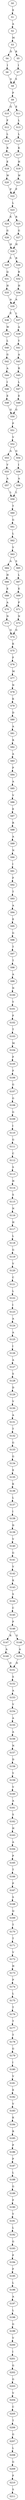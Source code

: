 strict digraph  {
	S0 -> S1 [ label = E ];
	S1 -> S2 [ label = A ];
	S2 -> S3 [ label = M ];
	S3 -> S4 [ label = D ];
	S3 -> S5 [ label = R ];
	S4 -> S6 [ label = I ];
	S5 -> S7 [ label = I ];
	S6 -> S8 [ label = S ];
	S7 -> S8 [ label = S ];
	S8 -> S9 [ label = P ];
	S9 -> S10 [ label = Q ];
	S9 -> S11 [ label = E ];
	S10 -> S12 [ label = F ];
	S11 -> S13 [ label = L ];
	S12 -> S14 [ label = L ];
	S13 -> S15 [ label = L ];
	S14 -> S16 [ label = R ];
	S15 -> S17 [ label = K ];
	S16 -> S18 [ label = E ];
	S17 -> S19 [ label = H ];
	S18 -> S20 [ label = W ];
	S19 -> S21 [ label = W ];
	S20 -> S22 [ label = P ];
	S21 -> S22 [ label = P ];
	S22 -> S23 [ label = L ];
	S23 -> S24 [ label = K ];
	S23 -> S25 [ label = R ];
	S24 -> S26 [ label = G ];
	S25 -> S27 [ label = G ];
	S26 -> S28 [ label = H ];
	S27 -> S28 [ label = H ];
	S28 -> S29 [ label = S ];
	S28 -> S30 [ label = R ];
	S29 -> S31 [ label = Q ];
	S30 -> S32 [ label = R ];
	S31 -> S33 [ label = H ];
	S32 -> S34 [ label = H ];
	S33 -> S35 [ label = A ];
	S34 -> S35 [ label = A ];
	S35 -> S36 [ label = E ];
	S35 -> S37 [ label = L ];
	S36 -> S38 [ label = W ];
	S37 -> S39 [ label = A ];
	S38 -> S40 [ label = L ];
	S39 -> S41 [ label = Y ];
	S40 -> S42 [ label = G ];
	S41 -> S43 [ label = A ];
	S42 -> S44 [ label = A ];
	S43 -> S45 [ label = R ];
	S44 -> S46 [ label = I ];
	S45 -> S47 [ label = L ];
	S46 -> S48 [ label = E ];
	S47 -> S49 [ label = E ];
	S48 -> S50 [ label = G ];
	S49 -> S50 [ label = G ];
	S50 -> S51 [ label = P ];
	S51 -> S52 [ label = V ];
	S52 -> S53 [ label = A ];
	S52 -> S54 [ label = G ];
	S53 -> S55 [ label = V ];
	S54 -> S56 [ label = I ];
	S55 -> S57 [ label = A ];
	S56 -> S58 [ label = A ];
	S57 -> S59 [ label = L ];
	S58 -> S59 [ label = L ];
	S59 -> S60 [ label = T ];
	S60 -> S61 [ label = G ];
	S61 -> S62 [ label = L ];
	S62 -> S63 [ label = V ];
	S63 -> S64 [ label = A ];
	S63 -> S65 [ label = S ];
	S64 -> S66 [ label = H ];
	S65 -> S67 [ label = L ];
	S66 -> S68 [ label = E ];
	S67 -> S69 [ label = E ];
	S68 -> S70 [ label = A ];
	S69 -> S71 [ label = P ];
	S70 -> S72 [ label = N ];
	S71 -> S73 [ label = N ];
	S72 -> S74 [ label = G ];
	S73 -> S74 [ label = G ];
	S74 -> S75 [ label = K ];
	S75 -> S76 [ label = F ];
	S76 -> S77 [ label = M ];
	S77 -> S78 [ label = N ];
	S78 -> S79 [ label = K ];
	S79 -> S80 [ label = D ];
	S80 -> S81 [ label = A ];
	S81 -> S82 [ label = R ];
	S82 -> S83 [ label = A ];
	S83 -> S84 [ label = P ];
	S84 -> S85 [ label = A ];
	S85 -> S86 [ label = V ];
	S86 -> S87 [ label = E ];
	S87 -> S88 [ label = R ];
	S88 -> S89 [ label = A ];
	S89 -> S90 [ label = N ];
	S90 -> S91 [ label = I ];
	S91 -> S92 [ label = F ];
	S92 -> S93 [ label = T ];
	S93 -> S94 [ label = A ];
	S94 -> S95 [ label = E ];
	S95 -> S96 [ label = G ];
	S96 -> S97 [ label = T ];
	S97 -> S98 [ label = T ];
	S98 -> S99 [ label = A ];
	S99 -> S100 [ label = N ];
	S100 -> S101 [ label = Y ];
	S101 -> S102 [ label = F ];
	S102 -> S103 [ label = T ];
	S103 -> S104 [ label = M ];
	S104 -> S105 [ label = F ];
	S105 -> S106 [ label = F ];
	S106 -> S107 [ label = G ];
	S107 -> S108 [ label = G ];
	S108 -> S109 [ label = G ];
	S109 -> S110 [ label = I ];
	S110 -> S111 [ label = G ];
	S111 -> S112 [ label = C ];
	S112 -> S113 [ label = S ];
	S113 -> S114 [ label = H ];
	S114 -> S115 [ label = S ];
	S115 -> S116 [ label = N ];
	S116 -> S117 [ label = H ];
	S117 -> S118 [ label = L ];
	S118 -> S119 [ label = G ];
	S119 -> S120 [ label = V ];
	S120 -> S121 [ label = C ];
	S121 -> S122 [ label = L ];
	S122 -> S123 [ label = I ];
	S123 -> S124 [ label = A ];
	S124 -> S125 [ label = A ];
	S125 -> S126 [ label = I ];
	S126 -> S127 [ label = A ];
	S127 -> S128 [ label = S ];
	S128 -> S129 [ label = D ];
	S129 -> S130 [ label = V ];
	S130 -> S131 [ label = A ];
	S131 -> S132 [ label = T ];
	S132 -> S133 [ label = G ];
	S133 -> S134 [ label = G ];
	S134 -> S135 [ label = E ];
	S135 -> S136 [ label = K ];
	S136 -> S137 [ label = L ];
	S137 -> S138 [ label = I ];
	S138 -> S139 [ label = D ];
	S139 -> S140 [ label = V ];
	S140 -> S141 [ label = G ];
	S141 -> S142 [ label = V ];
	S142 -> S143 [ label = K ];
	S143 -> S144 [ label = S ];
	S144 -> S145 [ label = C ];
	S145 -> S146 [ label = P ];
	S146 -> S147 [ label = R ];
	S146 -> S148 [ label = G ];
	S147 -> S149 [ label = A ];
	S148 -> S150 [ label = A ];
	S149 -> S151 [ label = D ];
	S150 -> S151 [ label = D ];
	S151 -> S152 [ label = S ];
	S152 -> S153 [ label = A ];
	S153 -> S154 [ label = V ];
	S154 -> S155 [ label = A ];
	S155 -> S156 [ label = A ];
	S156 -> S157 [ label = N ];
	S157 -> S158 [ label = D ];
	S158 -> S159 [ label = Y ];
	S159 -> S160 [ label = V ];
	S160 -> S161 [ label = A ];
	S161 -> S162 [ label = S ];
	S162 -> S163 [ label = H ];
	S163 -> S164 [ label = A ];
	S164 -> S165 [ label = P ];
	S165 -> S166 [ label = T ];
	S166 -> S167 [ label = P ];
	S167 -> S168 [ label = S ];
	S168 -> S169 [ label = Q ];
	S169 -> S170 [ label = T ];
	S170 -> S171 [ label = T ];
	S171 -> S172 [ label = V ];
	S172 -> S173 [ label = H ];
	S173 -> S174 [ label = P ];
	S174 -> S175 [ label = L ];
	S175 -> S176 [ label = T ];
	S176 -> S177 [ label = T ];
	S177 -> S178 [ label = T ];
	S178 -> S179 [ label = G ];
	S179 -> S180 [ label = I ];
	S180 -> S181 [ label = V ];
	S181 -> S182 [ label = E ];
	S182 -> S183 [ label = V ];
	S183 -> S184 [ label = K ];
	S184 -> S185 [ label = R ];
	S185 -> S186 [ label = P ];
	S186 -> S187 [ label = P ];
	S187 -> S188 [ label = L ];
	S188 -> S189 [ label = G ];
	S189 -> S190 [ label = F ];
	S190 -> S191 [ label = Y ];
	S191 -> S192 [ label = L ];
	S192 -> S193 [ label = G ];
	S193 -> S194 [ label = F ];
	S194 -> S195 [ label = F ];
	S195 -> S196 [ label = L ];
	S196 -> S197 [ label = A ];
	S197 -> S198 [ label = L ];
	S198 -> S199 [ label = G ];
	S199 -> S200 [ label = V ];
	S200 -> S201 [ label = I ];
	S201 -> S202 [ label = G ];
	S202 -> S203 [ label = G ];
	S203 -> S204 [ label = V ];
	S204 -> S205 [ label = C ];
	S205 -> S206 [ label = T ];
	S206 -> S207 [ label = G ];
	S207 -> S208 [ label = L ];
	S208 -> S209 [ label = G ];
	S209 -> S210 [ label = F ];
	S210 -> S211 [ label = S ];
}
